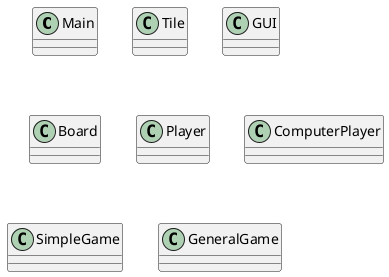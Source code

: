 @startuml
'https://plantuml.com/class-diagram
skinparam classAttributeIconSize 0

class Main {

}

class Tile {

}

class GUI {

}

class Board {

}

class Player {

}

class ComputerPlayer {

}

class SimpleGame {

}

class GeneralGame {

}






@enduml